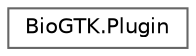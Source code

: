digraph "Graphical Class Hierarchy"
{
 // LATEX_PDF_SIZE
  bgcolor="transparent";
  edge [fontname=Helvetica,fontsize=10,labelfontname=Helvetica,labelfontsize=10];
  node [fontname=Helvetica,fontsize=10,shape=box,height=0.2,width=0.4];
  rankdir="LR";
  Node0 [id="Node000000",label="BioGTK.Plugin",height=0.2,width=0.4,color="grey40", fillcolor="white", style="filled",URL="$class_bio_g_t_k_1_1_plugin.html",tooltip=" "];
}
